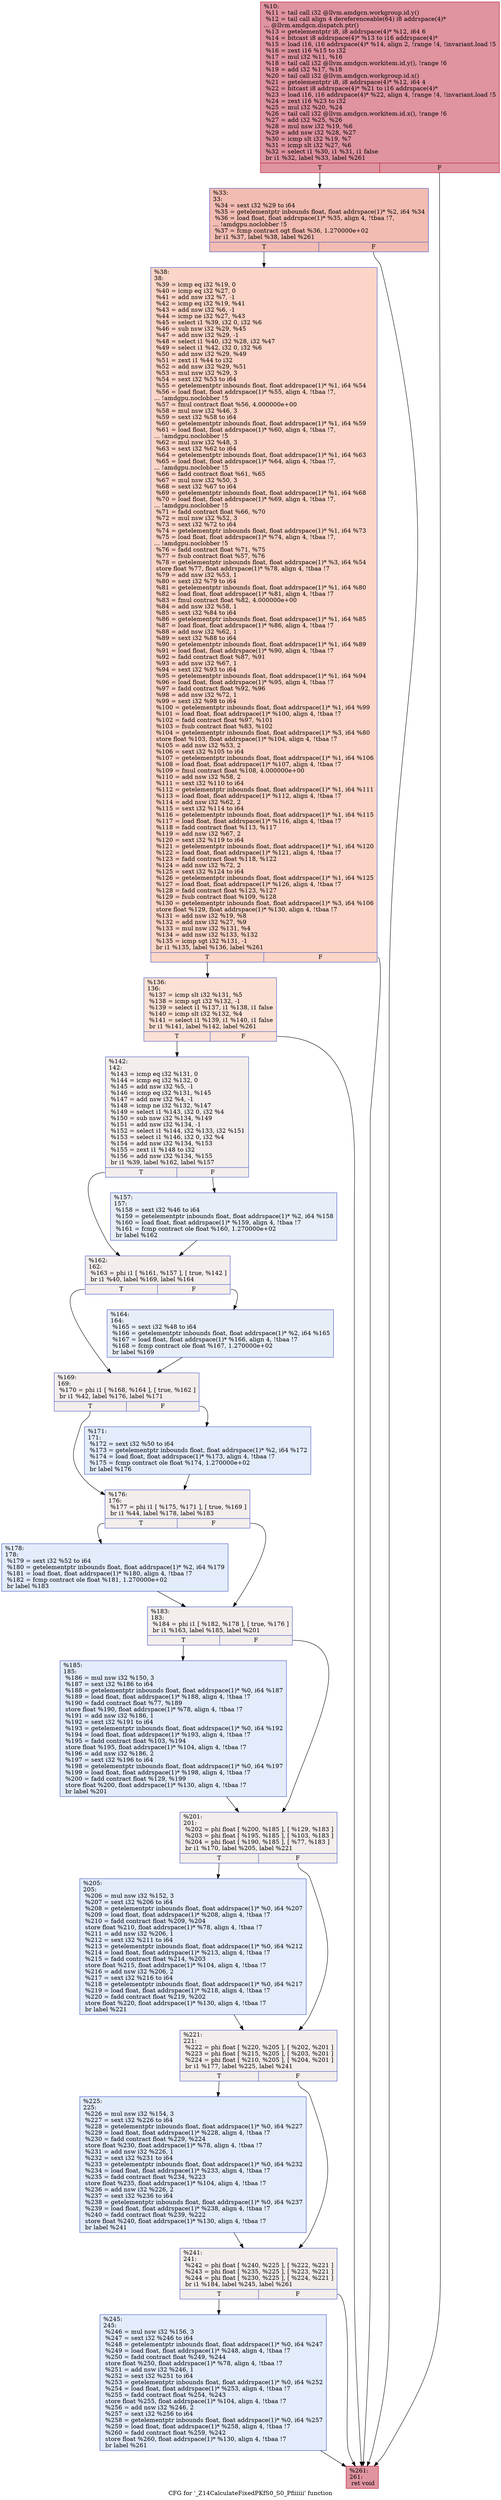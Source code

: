 digraph "CFG for '_Z14CalculateFixedPKfS0_S0_Pfiiiiii' function" {
	label="CFG for '_Z14CalculateFixedPKfS0_S0_Pfiiiiii' function";

	Node0x5c32810 [shape=record,color="#b70d28ff", style=filled, fillcolor="#b70d2870",label="{%10:\l  %11 = tail call i32 @llvm.amdgcn.workgroup.id.y()\l  %12 = tail call align 4 dereferenceable(64) i8 addrspace(4)*\l... @llvm.amdgcn.dispatch.ptr()\l  %13 = getelementptr i8, i8 addrspace(4)* %12, i64 6\l  %14 = bitcast i8 addrspace(4)* %13 to i16 addrspace(4)*\l  %15 = load i16, i16 addrspace(4)* %14, align 2, !range !4, !invariant.load !5\l  %16 = zext i16 %15 to i32\l  %17 = mul i32 %11, %16\l  %18 = tail call i32 @llvm.amdgcn.workitem.id.y(), !range !6\l  %19 = add i32 %17, %18\l  %20 = tail call i32 @llvm.amdgcn.workgroup.id.x()\l  %21 = getelementptr i8, i8 addrspace(4)* %12, i64 4\l  %22 = bitcast i8 addrspace(4)* %21 to i16 addrspace(4)*\l  %23 = load i16, i16 addrspace(4)* %22, align 4, !range !4, !invariant.load !5\l  %24 = zext i16 %23 to i32\l  %25 = mul i32 %20, %24\l  %26 = tail call i32 @llvm.amdgcn.workitem.id.x(), !range !6\l  %27 = add i32 %25, %26\l  %28 = mul nsw i32 %19, %6\l  %29 = add nsw i32 %28, %27\l  %30 = icmp slt i32 %19, %7\l  %31 = icmp slt i32 %27, %6\l  %32 = select i1 %30, i1 %31, i1 false\l  br i1 %32, label %33, label %261\l|{<s0>T|<s1>F}}"];
	Node0x5c32810:s0 -> Node0x5c34d60;
	Node0x5c32810:s1 -> Node0x5c34df0;
	Node0x5c34d60 [shape=record,color="#3d50c3ff", style=filled, fillcolor="#e1675170",label="{%33:\l33:                                               \l  %34 = sext i32 %29 to i64\l  %35 = getelementptr inbounds float, float addrspace(1)* %2, i64 %34\l  %36 = load float, float addrspace(1)* %35, align 4, !tbaa !7,\l... !amdgpu.noclobber !5\l  %37 = fcmp contract ogt float %36, 1.270000e+02\l  br i1 %37, label %38, label %261\l|{<s0>T|<s1>F}}"];
	Node0x5c34d60:s0 -> Node0x5c37ff0;
	Node0x5c34d60:s1 -> Node0x5c34df0;
	Node0x5c37ff0 [shape=record,color="#3d50c3ff", style=filled, fillcolor="#f5a08170",label="{%38:\l38:                                               \l  %39 = icmp eq i32 %19, 0\l  %40 = icmp eq i32 %27, 0\l  %41 = add nsw i32 %7, -1\l  %42 = icmp eq i32 %19, %41\l  %43 = add nsw i32 %6, -1\l  %44 = icmp ne i32 %27, %43\l  %45 = select i1 %39, i32 0, i32 %6\l  %46 = sub nsw i32 %29, %45\l  %47 = add nsw i32 %29, -1\l  %48 = select i1 %40, i32 %28, i32 %47\l  %49 = select i1 %42, i32 0, i32 %6\l  %50 = add nsw i32 %29, %49\l  %51 = zext i1 %44 to i32\l  %52 = add nsw i32 %29, %51\l  %53 = mul nsw i32 %29, 3\l  %54 = sext i32 %53 to i64\l  %55 = getelementptr inbounds float, float addrspace(1)* %1, i64 %54\l  %56 = load float, float addrspace(1)* %55, align 4, !tbaa !7,\l... !amdgpu.noclobber !5\l  %57 = fmul contract float %56, 4.000000e+00\l  %58 = mul nsw i32 %46, 3\l  %59 = sext i32 %58 to i64\l  %60 = getelementptr inbounds float, float addrspace(1)* %1, i64 %59\l  %61 = load float, float addrspace(1)* %60, align 4, !tbaa !7,\l... !amdgpu.noclobber !5\l  %62 = mul nsw i32 %48, 3\l  %63 = sext i32 %62 to i64\l  %64 = getelementptr inbounds float, float addrspace(1)* %1, i64 %63\l  %65 = load float, float addrspace(1)* %64, align 4, !tbaa !7,\l... !amdgpu.noclobber !5\l  %66 = fadd contract float %61, %65\l  %67 = mul nsw i32 %50, 3\l  %68 = sext i32 %67 to i64\l  %69 = getelementptr inbounds float, float addrspace(1)* %1, i64 %68\l  %70 = load float, float addrspace(1)* %69, align 4, !tbaa !7,\l... !amdgpu.noclobber !5\l  %71 = fadd contract float %66, %70\l  %72 = mul nsw i32 %52, 3\l  %73 = sext i32 %72 to i64\l  %74 = getelementptr inbounds float, float addrspace(1)* %1, i64 %73\l  %75 = load float, float addrspace(1)* %74, align 4, !tbaa !7,\l... !amdgpu.noclobber !5\l  %76 = fadd contract float %71, %75\l  %77 = fsub contract float %57, %76\l  %78 = getelementptr inbounds float, float addrspace(1)* %3, i64 %54\l  store float %77, float addrspace(1)* %78, align 4, !tbaa !7\l  %79 = add nsw i32 %53, 1\l  %80 = sext i32 %79 to i64\l  %81 = getelementptr inbounds float, float addrspace(1)* %1, i64 %80\l  %82 = load float, float addrspace(1)* %81, align 4, !tbaa !7\l  %83 = fmul contract float %82, 4.000000e+00\l  %84 = add nsw i32 %58, 1\l  %85 = sext i32 %84 to i64\l  %86 = getelementptr inbounds float, float addrspace(1)* %1, i64 %85\l  %87 = load float, float addrspace(1)* %86, align 4, !tbaa !7\l  %88 = add nsw i32 %62, 1\l  %89 = sext i32 %88 to i64\l  %90 = getelementptr inbounds float, float addrspace(1)* %1, i64 %89\l  %91 = load float, float addrspace(1)* %90, align 4, !tbaa !7\l  %92 = fadd contract float %87, %91\l  %93 = add nsw i32 %67, 1\l  %94 = sext i32 %93 to i64\l  %95 = getelementptr inbounds float, float addrspace(1)* %1, i64 %94\l  %96 = load float, float addrspace(1)* %95, align 4, !tbaa !7\l  %97 = fadd contract float %92, %96\l  %98 = add nsw i32 %72, 1\l  %99 = sext i32 %98 to i64\l  %100 = getelementptr inbounds float, float addrspace(1)* %1, i64 %99\l  %101 = load float, float addrspace(1)* %100, align 4, !tbaa !7\l  %102 = fadd contract float %97, %101\l  %103 = fsub contract float %83, %102\l  %104 = getelementptr inbounds float, float addrspace(1)* %3, i64 %80\l  store float %103, float addrspace(1)* %104, align 4, !tbaa !7\l  %105 = add nsw i32 %53, 2\l  %106 = sext i32 %105 to i64\l  %107 = getelementptr inbounds float, float addrspace(1)* %1, i64 %106\l  %108 = load float, float addrspace(1)* %107, align 4, !tbaa !7\l  %109 = fmul contract float %108, 4.000000e+00\l  %110 = add nsw i32 %58, 2\l  %111 = sext i32 %110 to i64\l  %112 = getelementptr inbounds float, float addrspace(1)* %1, i64 %111\l  %113 = load float, float addrspace(1)* %112, align 4, !tbaa !7\l  %114 = add nsw i32 %62, 2\l  %115 = sext i32 %114 to i64\l  %116 = getelementptr inbounds float, float addrspace(1)* %1, i64 %115\l  %117 = load float, float addrspace(1)* %116, align 4, !tbaa !7\l  %118 = fadd contract float %113, %117\l  %119 = add nsw i32 %67, 2\l  %120 = sext i32 %119 to i64\l  %121 = getelementptr inbounds float, float addrspace(1)* %1, i64 %120\l  %122 = load float, float addrspace(1)* %121, align 4, !tbaa !7\l  %123 = fadd contract float %118, %122\l  %124 = add nsw i32 %72, 2\l  %125 = sext i32 %124 to i64\l  %126 = getelementptr inbounds float, float addrspace(1)* %1, i64 %125\l  %127 = load float, float addrspace(1)* %126, align 4, !tbaa !7\l  %128 = fadd contract float %123, %127\l  %129 = fsub contract float %109, %128\l  %130 = getelementptr inbounds float, float addrspace(1)* %3, i64 %106\l  store float %129, float addrspace(1)* %130, align 4, !tbaa !7\l  %131 = add nsw i32 %19, %8\l  %132 = add nsw i32 %27, %9\l  %133 = mul nsw i32 %131, %4\l  %134 = add nsw i32 %133, %132\l  %135 = icmp sgt i32 %131, -1\l  br i1 %135, label %136, label %261\l|{<s0>T|<s1>F}}"];
	Node0x5c37ff0:s0 -> Node0x5c3c560;
	Node0x5c37ff0:s1 -> Node0x5c34df0;
	Node0x5c3c560 [shape=record,color="#3d50c3ff", style=filled, fillcolor="#f7bca170",label="{%136:\l136:                                              \l  %137 = icmp slt i32 %131, %5\l  %138 = icmp sgt i32 %132, -1\l  %139 = select i1 %137, i1 %138, i1 false\l  %140 = icmp slt i32 %132, %4\l  %141 = select i1 %139, i1 %140, i1 false\l  br i1 %141, label %142, label %261\l|{<s0>T|<s1>F}}"];
	Node0x5c3c560:s0 -> Node0x5c3c9b0;
	Node0x5c3c560:s1 -> Node0x5c34df0;
	Node0x5c3c9b0 [shape=record,color="#3d50c3ff", style=filled, fillcolor="#e3d9d370",label="{%142:\l142:                                              \l  %143 = icmp eq i32 %131, 0\l  %144 = icmp eq i32 %132, 0\l  %145 = add nsw i32 %5, -1\l  %146 = icmp eq i32 %131, %145\l  %147 = add nsw i32 %4, -1\l  %148 = icmp ne i32 %132, %147\l  %149 = select i1 %143, i32 0, i32 %4\l  %150 = sub nsw i32 %134, %149\l  %151 = add nsw i32 %134, -1\l  %152 = select i1 %144, i32 %133, i32 %151\l  %153 = select i1 %146, i32 0, i32 %4\l  %154 = add nsw i32 %134, %153\l  %155 = zext i1 %148 to i32\l  %156 = add nsw i32 %134, %155\l  br i1 %39, label %162, label %157\l|{<s0>T|<s1>F}}"];
	Node0x5c3c9b0:s0 -> Node0x5c3d2d0;
	Node0x5c3c9b0:s1 -> Node0x5c3d320;
	Node0x5c3d320 [shape=record,color="#3d50c3ff", style=filled, fillcolor="#cbd8ee70",label="{%157:\l157:                                              \l  %158 = sext i32 %46 to i64\l  %159 = getelementptr inbounds float, float addrspace(1)* %2, i64 %158\l  %160 = load float, float addrspace(1)* %159, align 4, !tbaa !7\l  %161 = fcmp contract ole float %160, 1.270000e+02\l  br label %162\l}"];
	Node0x5c3d320 -> Node0x5c3d2d0;
	Node0x5c3d2d0 [shape=record,color="#3d50c3ff", style=filled, fillcolor="#e3d9d370",label="{%162:\l162:                                              \l  %163 = phi i1 [ %161, %157 ], [ true, %142 ]\l  br i1 %40, label %169, label %164\l|{<s0>T|<s1>F}}"];
	Node0x5c3d2d0:s0 -> Node0x5c3d790;
	Node0x5c3d2d0:s1 -> Node0x5c3d7e0;
	Node0x5c3d7e0 [shape=record,color="#3d50c3ff", style=filled, fillcolor="#cbd8ee70",label="{%164:\l164:                                              \l  %165 = sext i32 %48 to i64\l  %166 = getelementptr inbounds float, float addrspace(1)* %2, i64 %165\l  %167 = load float, float addrspace(1)* %166, align 4, !tbaa !7\l  %168 = fcmp contract ole float %167, 1.270000e+02\l  br label %169\l}"];
	Node0x5c3d7e0 -> Node0x5c3d790;
	Node0x5c3d790 [shape=record,color="#3d50c3ff", style=filled, fillcolor="#e3d9d370",label="{%169:\l169:                                              \l  %170 = phi i1 [ %168, %164 ], [ true, %162 ]\l  br i1 %42, label %176, label %171\l|{<s0>T|<s1>F}}"];
	Node0x5c3d790:s0 -> Node0x5c3dc40;
	Node0x5c3d790:s1 -> Node0x5c3dc90;
	Node0x5c3dc90 [shape=record,color="#3d50c3ff", style=filled, fillcolor="#bfd3f670",label="{%171:\l171:                                              \l  %172 = sext i32 %50 to i64\l  %173 = getelementptr inbounds float, float addrspace(1)* %2, i64 %172\l  %174 = load float, float addrspace(1)* %173, align 4, !tbaa !7\l  %175 = fcmp contract ole float %174, 1.270000e+02\l  br label %176\l}"];
	Node0x5c3dc90 -> Node0x5c3dc40;
	Node0x5c3dc40 [shape=record,color="#3d50c3ff", style=filled, fillcolor="#e3d9d370",label="{%176:\l176:                                              \l  %177 = phi i1 [ %175, %171 ], [ true, %169 ]\l  br i1 %44, label %178, label %183\l|{<s0>T|<s1>F}}"];
	Node0x5c3dc40:s0 -> Node0x5c3e0c0;
	Node0x5c3dc40:s1 -> Node0x5c3e110;
	Node0x5c3e0c0 [shape=record,color="#3d50c3ff", style=filled, fillcolor="#bfd3f670",label="{%178:\l178:                                              \l  %179 = sext i32 %52 to i64\l  %180 = getelementptr inbounds float, float addrspace(1)* %2, i64 %179\l  %181 = load float, float addrspace(1)* %180, align 4, !tbaa !7\l  %182 = fcmp contract ole float %181, 1.270000e+02\l  br label %183\l}"];
	Node0x5c3e0c0 -> Node0x5c3e110;
	Node0x5c3e110 [shape=record,color="#3d50c3ff", style=filled, fillcolor="#e3d9d370",label="{%183:\l183:                                              \l  %184 = phi i1 [ %182, %178 ], [ true, %176 ]\l  br i1 %163, label %185, label %201\l|{<s0>T|<s1>F}}"];
	Node0x5c3e110:s0 -> Node0x5c3e540;
	Node0x5c3e110:s1 -> Node0x5c3e590;
	Node0x5c3e540 [shape=record,color="#3d50c3ff", style=filled, fillcolor="#bfd3f670",label="{%185:\l185:                                              \l  %186 = mul nsw i32 %150, 3\l  %187 = sext i32 %186 to i64\l  %188 = getelementptr inbounds float, float addrspace(1)* %0, i64 %187\l  %189 = load float, float addrspace(1)* %188, align 4, !tbaa !7\l  %190 = fadd contract float %77, %189\l  store float %190, float addrspace(1)* %78, align 4, !tbaa !7\l  %191 = add nsw i32 %186, 1\l  %192 = sext i32 %191 to i64\l  %193 = getelementptr inbounds float, float addrspace(1)* %0, i64 %192\l  %194 = load float, float addrspace(1)* %193, align 4, !tbaa !7\l  %195 = fadd contract float %103, %194\l  store float %195, float addrspace(1)* %104, align 4, !tbaa !7\l  %196 = add nsw i32 %186, 2\l  %197 = sext i32 %196 to i64\l  %198 = getelementptr inbounds float, float addrspace(1)* %0, i64 %197\l  %199 = load float, float addrspace(1)* %198, align 4, !tbaa !7\l  %200 = fadd contract float %129, %199\l  store float %200, float addrspace(1)* %130, align 4, !tbaa !7\l  br label %201\l}"];
	Node0x5c3e540 -> Node0x5c3e590;
	Node0x5c3e590 [shape=record,color="#3d50c3ff", style=filled, fillcolor="#e3d9d370",label="{%201:\l201:                                              \l  %202 = phi float [ %200, %185 ], [ %129, %183 ]\l  %203 = phi float [ %195, %185 ], [ %103, %183 ]\l  %204 = phi float [ %190, %185 ], [ %77, %183 ]\l  br i1 %170, label %205, label %221\l|{<s0>T|<s1>F}}"];
	Node0x5c3e590:s0 -> Node0x5c3f2a0;
	Node0x5c3e590:s1 -> Node0x5c3f2f0;
	Node0x5c3f2a0 [shape=record,color="#3d50c3ff", style=filled, fillcolor="#bfd3f670",label="{%205:\l205:                                              \l  %206 = mul nsw i32 %152, 3\l  %207 = sext i32 %206 to i64\l  %208 = getelementptr inbounds float, float addrspace(1)* %0, i64 %207\l  %209 = load float, float addrspace(1)* %208, align 4, !tbaa !7\l  %210 = fadd contract float %209, %204\l  store float %210, float addrspace(1)* %78, align 4, !tbaa !7\l  %211 = add nsw i32 %206, 1\l  %212 = sext i32 %211 to i64\l  %213 = getelementptr inbounds float, float addrspace(1)* %0, i64 %212\l  %214 = load float, float addrspace(1)* %213, align 4, !tbaa !7\l  %215 = fadd contract float %214, %203\l  store float %215, float addrspace(1)* %104, align 4, !tbaa !7\l  %216 = add nsw i32 %206, 2\l  %217 = sext i32 %216 to i64\l  %218 = getelementptr inbounds float, float addrspace(1)* %0, i64 %217\l  %219 = load float, float addrspace(1)* %218, align 4, !tbaa !7\l  %220 = fadd contract float %219, %202\l  store float %220, float addrspace(1)* %130, align 4, !tbaa !7\l  br label %221\l}"];
	Node0x5c3f2a0 -> Node0x5c3f2f0;
	Node0x5c3f2f0 [shape=record,color="#3d50c3ff", style=filled, fillcolor="#e3d9d370",label="{%221:\l221:                                              \l  %222 = phi float [ %220, %205 ], [ %202, %201 ]\l  %223 = phi float [ %215, %205 ], [ %203, %201 ]\l  %224 = phi float [ %210, %205 ], [ %204, %201 ]\l  br i1 %177, label %225, label %241\l|{<s0>T|<s1>F}}"];
	Node0x5c3f2f0:s0 -> Node0x5c40000;
	Node0x5c3f2f0:s1 -> Node0x5c40050;
	Node0x5c40000 [shape=record,color="#3d50c3ff", style=filled, fillcolor="#bfd3f670",label="{%225:\l225:                                              \l  %226 = mul nsw i32 %154, 3\l  %227 = sext i32 %226 to i64\l  %228 = getelementptr inbounds float, float addrspace(1)* %0, i64 %227\l  %229 = load float, float addrspace(1)* %228, align 4, !tbaa !7\l  %230 = fadd contract float %229, %224\l  store float %230, float addrspace(1)* %78, align 4, !tbaa !7\l  %231 = add nsw i32 %226, 1\l  %232 = sext i32 %231 to i64\l  %233 = getelementptr inbounds float, float addrspace(1)* %0, i64 %232\l  %234 = load float, float addrspace(1)* %233, align 4, !tbaa !7\l  %235 = fadd contract float %234, %223\l  store float %235, float addrspace(1)* %104, align 4, !tbaa !7\l  %236 = add nsw i32 %226, 2\l  %237 = sext i32 %236 to i64\l  %238 = getelementptr inbounds float, float addrspace(1)* %0, i64 %237\l  %239 = load float, float addrspace(1)* %238, align 4, !tbaa !7\l  %240 = fadd contract float %239, %222\l  store float %240, float addrspace(1)* %130, align 4, !tbaa !7\l  br label %241\l}"];
	Node0x5c40000 -> Node0x5c40050;
	Node0x5c40050 [shape=record,color="#3d50c3ff", style=filled, fillcolor="#e3d9d370",label="{%241:\l241:                                              \l  %242 = phi float [ %240, %225 ], [ %222, %221 ]\l  %243 = phi float [ %235, %225 ], [ %223, %221 ]\l  %244 = phi float [ %230, %225 ], [ %224, %221 ]\l  br i1 %184, label %245, label %261\l|{<s0>T|<s1>F}}"];
	Node0x5c40050:s0 -> Node0x5c40d60;
	Node0x5c40050:s1 -> Node0x5c34df0;
	Node0x5c40d60 [shape=record,color="#3d50c3ff", style=filled, fillcolor="#bfd3f670",label="{%245:\l245:                                              \l  %246 = mul nsw i32 %156, 3\l  %247 = sext i32 %246 to i64\l  %248 = getelementptr inbounds float, float addrspace(1)* %0, i64 %247\l  %249 = load float, float addrspace(1)* %248, align 4, !tbaa !7\l  %250 = fadd contract float %249, %244\l  store float %250, float addrspace(1)* %78, align 4, !tbaa !7\l  %251 = add nsw i32 %246, 1\l  %252 = sext i32 %251 to i64\l  %253 = getelementptr inbounds float, float addrspace(1)* %0, i64 %252\l  %254 = load float, float addrspace(1)* %253, align 4, !tbaa !7\l  %255 = fadd contract float %254, %243\l  store float %255, float addrspace(1)* %104, align 4, !tbaa !7\l  %256 = add nsw i32 %246, 2\l  %257 = sext i32 %256 to i64\l  %258 = getelementptr inbounds float, float addrspace(1)* %0, i64 %257\l  %259 = load float, float addrspace(1)* %258, align 4, !tbaa !7\l  %260 = fadd contract float %259, %242\l  store float %260, float addrspace(1)* %130, align 4, !tbaa !7\l  br label %261\l}"];
	Node0x5c40d60 -> Node0x5c34df0;
	Node0x5c34df0 [shape=record,color="#b70d28ff", style=filled, fillcolor="#b70d2870",label="{%261:\l261:                                              \l  ret void\l}"];
}

